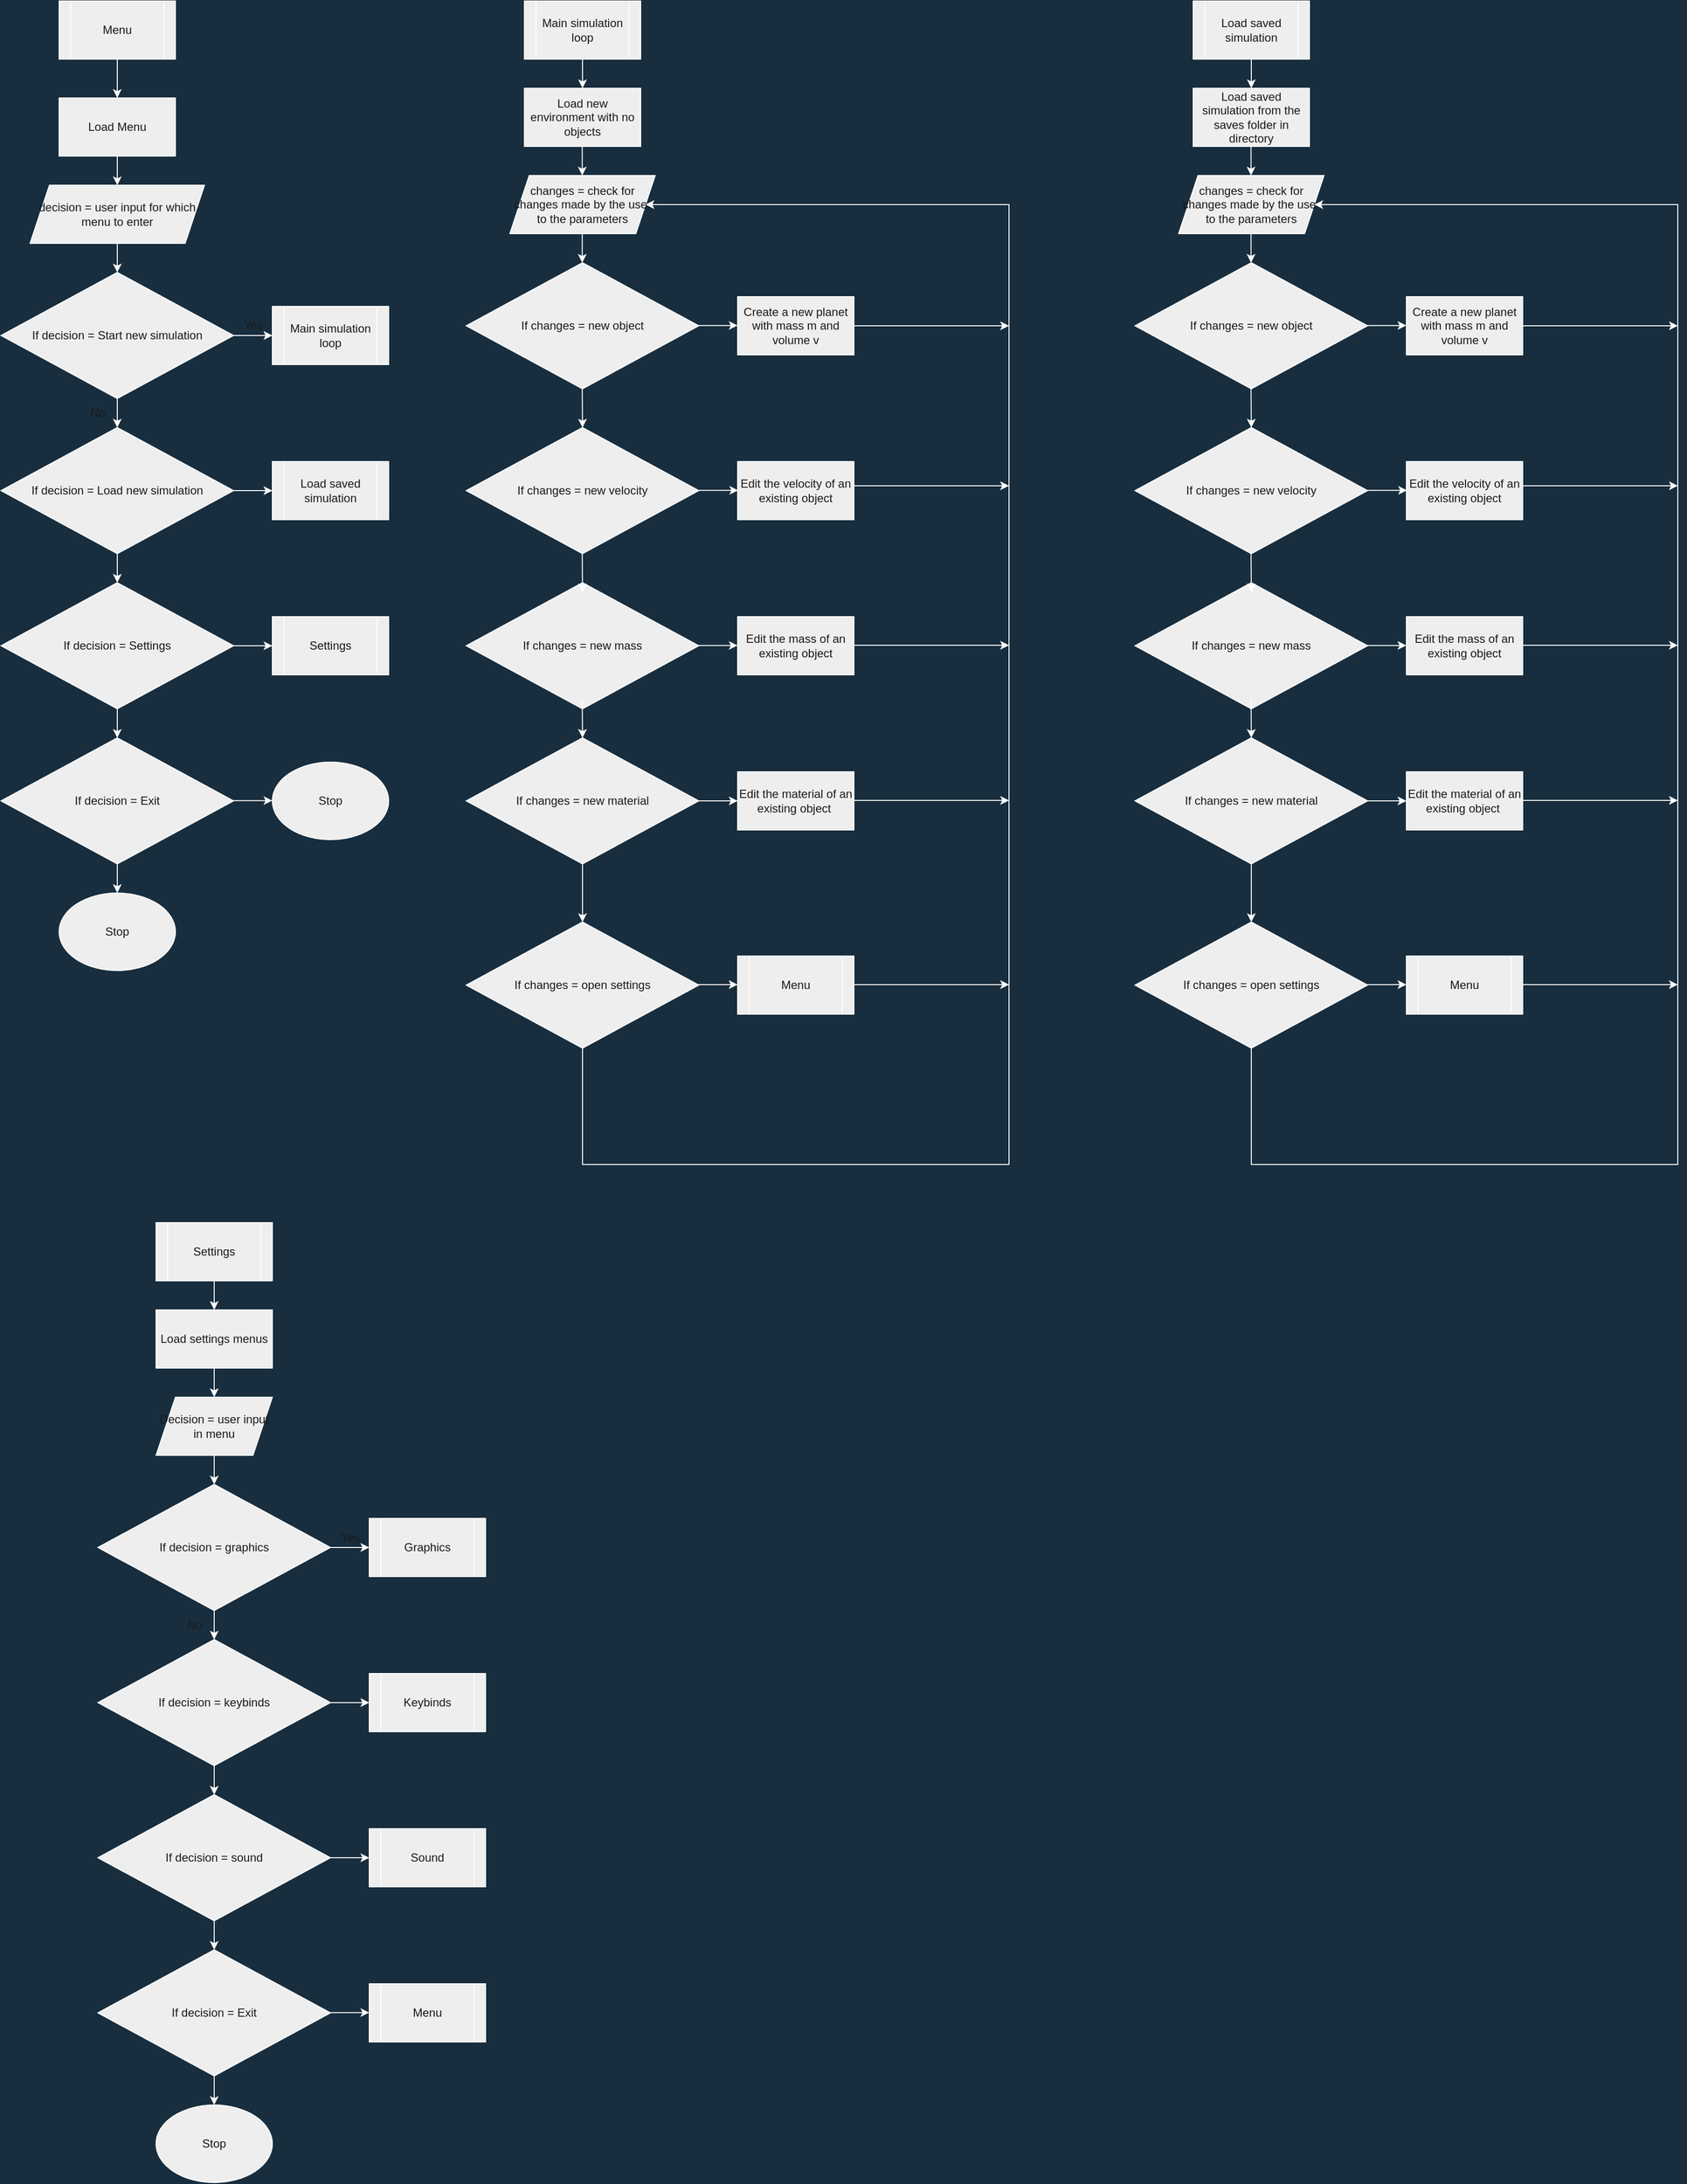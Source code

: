 <mxfile version="20.8.23" type="github">
  <diagram id="bHfhth3OuuMRID4EjOSA" name="Page-1">
    <mxGraphModel dx="5736" dy="3152" grid="1" gridSize="10" guides="1" tooltips="1" connect="1" arrows="1" fold="1" page="1" pageScale="1" pageWidth="2339" pageHeight="3300" background="#182E3E" math="0" shadow="0">
      <root>
        <mxCell id="0" />
        <mxCell id="1" parent="0" />
        <mxCell id="kDJT2uJxDYfJFHl3nCD_-2" value="Load Menu" style="whiteSpace=wrap;html=1;labelBackgroundColor=none;fillColor=#EEEEEE;strokeColor=#FFFFFF;fontColor=#1A1A1A;rounded=0;" parent="1" vertex="1">
          <mxGeometry x="140" y="140" width="120" height="60" as="geometry" />
        </mxCell>
        <mxCell id="kDJT2uJxDYfJFHl3nCD_-3" value="" style="endArrow=classic;html=1;rounded=0;exitX=0.5;exitY=1;exitDx=0;exitDy=0;entryX=0.5;entryY=0;entryDx=0;entryDy=0;labelBackgroundColor=none;strokeColor=#FFFFFF;fontColor=default;" parent="1" target="kDJT2uJxDYfJFHl3nCD_-2" edge="1">
          <mxGeometry width="50" height="50" relative="1" as="geometry">
            <mxPoint x="200" y="100" as="sourcePoint" />
            <mxPoint x="540" y="260" as="targetPoint" />
          </mxGeometry>
        </mxCell>
        <mxCell id="kDJT2uJxDYfJFHl3nCD_-5" value="decision = user input for which menu to enter" style="shape=parallelogram;perimeter=parallelogramPerimeter;whiteSpace=wrap;html=1;fixedSize=1;labelBackgroundColor=none;fillColor=#EEEEEE;strokeColor=#FFFFFF;fontColor=#1A1A1A;rounded=0;" parent="1" vertex="1">
          <mxGeometry x="110" y="230" width="180" height="60" as="geometry" />
        </mxCell>
        <mxCell id="kDJT2uJxDYfJFHl3nCD_-6" value="" style="endArrow=classic;html=1;rounded=0;entryX=0.5;entryY=0;entryDx=0;entryDy=0;labelBackgroundColor=none;strokeColor=#FFFFFF;fontColor=default;" parent="1" target="kDJT2uJxDYfJFHl3nCD_-5" edge="1">
          <mxGeometry width="50" height="50" relative="1" as="geometry">
            <mxPoint x="200" y="200" as="sourcePoint" />
            <mxPoint x="250" y="150" as="targetPoint" />
          </mxGeometry>
        </mxCell>
        <mxCell id="kDJT2uJxDYfJFHl3nCD_-7" value="If decision = Start new simulation" style="rhombus;whiteSpace=wrap;html=1;labelBackgroundColor=none;fillColor=#EEEEEE;strokeColor=#FFFFFF;fontColor=#1A1A1A;rounded=0;" parent="1" vertex="1">
          <mxGeometry x="80" y="320" width="240" height="130" as="geometry" />
        </mxCell>
        <mxCell id="kDJT2uJxDYfJFHl3nCD_-8" value="" style="endArrow=classic;html=1;rounded=0;entryX=0.5;entryY=0;entryDx=0;entryDy=0;labelBackgroundColor=none;strokeColor=#FFFFFF;fontColor=default;" parent="1" target="kDJT2uJxDYfJFHl3nCD_-7" edge="1">
          <mxGeometry width="50" height="50" relative="1" as="geometry">
            <mxPoint x="200" y="290" as="sourcePoint" />
            <mxPoint x="320" y="270" as="targetPoint" />
          </mxGeometry>
        </mxCell>
        <mxCell id="kDJT2uJxDYfJFHl3nCD_-10" value="" style="endArrow=classic;html=1;rounded=0;exitX=1;exitY=0.5;exitDx=0;exitDy=0;labelBackgroundColor=none;strokeColor=#FFFFFF;fontColor=default;" parent="1" source="kDJT2uJxDYfJFHl3nCD_-7" edge="1">
          <mxGeometry width="50" height="50" relative="1" as="geometry">
            <mxPoint x="250" y="410" as="sourcePoint" />
            <mxPoint x="360" y="385" as="targetPoint" />
          </mxGeometry>
        </mxCell>
        <mxCell id="kDJT2uJxDYfJFHl3nCD_-11" value="Yes" style="text;html=1;align=center;verticalAlign=middle;resizable=0;points=[];autosize=1;strokeColor=none;fillColor=none;labelBackgroundColor=none;fontColor=#1A1A1A;rounded=0;" parent="1" vertex="1">
          <mxGeometry x="320" y="360" width="40" height="30" as="geometry" />
        </mxCell>
        <mxCell id="kDJT2uJxDYfJFHl3nCD_-12" value="Main simulation loop" style="shape=process;whiteSpace=wrap;html=1;backgroundOutline=1;labelBackgroundColor=none;fillColor=#EEEEEE;strokeColor=#FFFFFF;fontColor=#1A1A1A;rounded=0;" parent="1" vertex="1">
          <mxGeometry x="360" y="355" width="120" height="60" as="geometry" />
        </mxCell>
        <mxCell id="kDJT2uJxDYfJFHl3nCD_-13" value="" style="endArrow=classic;html=1;rounded=0;exitX=0.5;exitY=1;exitDx=0;exitDy=0;labelBackgroundColor=none;strokeColor=#FFFFFF;fontColor=default;" parent="1" source="kDJT2uJxDYfJFHl3nCD_-7" edge="1">
          <mxGeometry width="50" height="50" relative="1" as="geometry">
            <mxPoint x="250" y="470" as="sourcePoint" />
            <mxPoint x="200" y="480" as="targetPoint" />
          </mxGeometry>
        </mxCell>
        <mxCell id="kDJT2uJxDYfJFHl3nCD_-14" value="No" style="text;html=1;strokeColor=none;fillColor=none;align=center;verticalAlign=middle;whiteSpace=wrap;rounded=0;labelBackgroundColor=none;fontColor=#1A1A1A;" parent="1" vertex="1">
          <mxGeometry x="150" y="450" width="60" height="30" as="geometry" />
        </mxCell>
        <mxCell id="kDJT2uJxDYfJFHl3nCD_-15" value="If decision = Load new simulation" style="rhombus;whiteSpace=wrap;html=1;labelBackgroundColor=none;fillColor=#EEEEEE;strokeColor=#FFFFFF;fontColor=#1A1A1A;rounded=0;" parent="1" vertex="1">
          <mxGeometry x="80" y="480" width="240" height="130" as="geometry" />
        </mxCell>
        <mxCell id="kDJT2uJxDYfJFHl3nCD_-17" value="" style="endArrow=classic;html=1;rounded=0;exitX=1;exitY=0.5;exitDx=0;exitDy=0;labelBackgroundColor=none;strokeColor=#FFFFFF;fontColor=default;" parent="1" source="kDJT2uJxDYfJFHl3nCD_-15" edge="1">
          <mxGeometry width="50" height="50" relative="1" as="geometry">
            <mxPoint x="180" y="510" as="sourcePoint" />
            <mxPoint x="360" y="545" as="targetPoint" />
          </mxGeometry>
        </mxCell>
        <mxCell id="kDJT2uJxDYfJFHl3nCD_-18" value="Load saved simulation" style="shape=process;whiteSpace=wrap;html=1;backgroundOutline=1;labelBackgroundColor=none;fillColor=#EEEEEE;strokeColor=#FFFFFF;fontColor=#1A1A1A;rounded=0;" parent="1" vertex="1">
          <mxGeometry x="360" y="515" width="120" height="60" as="geometry" />
        </mxCell>
        <mxCell id="kDJT2uJxDYfJFHl3nCD_-19" value="" style="endArrow=classic;html=1;rounded=0;exitX=0.5;exitY=1;exitDx=0;exitDy=0;labelBackgroundColor=none;strokeColor=#FFFFFF;fontColor=default;" parent="1" source="kDJT2uJxDYfJFHl3nCD_-15" edge="1">
          <mxGeometry width="50" height="50" relative="1" as="geometry">
            <mxPoint x="210" y="620" as="sourcePoint" />
            <mxPoint x="200" y="640" as="targetPoint" />
          </mxGeometry>
        </mxCell>
        <mxCell id="kDJT2uJxDYfJFHl3nCD_-20" value="If decision = Settings" style="rhombus;whiteSpace=wrap;html=1;labelBackgroundColor=none;fillColor=#EEEEEE;strokeColor=#FFFFFF;fontColor=#1A1A1A;rounded=0;" parent="1" vertex="1">
          <mxGeometry x="80" y="640" width="240" height="130" as="geometry" />
        </mxCell>
        <mxCell id="kDJT2uJxDYfJFHl3nCD_-21" value="" style="endArrow=classic;html=1;rounded=0;exitX=1;exitY=0.5;exitDx=0;exitDy=0;labelBackgroundColor=none;strokeColor=#FFFFFF;fontColor=default;" parent="1" source="kDJT2uJxDYfJFHl3nCD_-20" edge="1">
          <mxGeometry width="50" height="50" relative="1" as="geometry">
            <mxPoint x="250" y="590" as="sourcePoint" />
            <mxPoint x="360" y="705" as="targetPoint" />
          </mxGeometry>
        </mxCell>
        <mxCell id="kDJT2uJxDYfJFHl3nCD_-22" value="Menu" style="shape=process;whiteSpace=wrap;html=1;backgroundOutline=1;labelBackgroundColor=none;fillColor=#EEEEEE;strokeColor=#FFFFFF;fontColor=#1A1A1A;rounded=0;" parent="1" vertex="1">
          <mxGeometry x="140" y="40" width="120" height="60" as="geometry" />
        </mxCell>
        <mxCell id="kDJT2uJxDYfJFHl3nCD_-23" value="Settings" style="shape=process;whiteSpace=wrap;html=1;backgroundOutline=1;labelBackgroundColor=none;fillColor=#EEEEEE;strokeColor=#FFFFFF;fontColor=#1A1A1A;rounded=0;" parent="1" vertex="1">
          <mxGeometry x="360" y="675" width="120" height="60" as="geometry" />
        </mxCell>
        <mxCell id="kDJT2uJxDYfJFHl3nCD_-24" value="" style="endArrow=classic;html=1;rounded=0;exitX=0.5;exitY=1;exitDx=0;exitDy=0;labelBackgroundColor=none;strokeColor=#FFFFFF;fontColor=default;" parent="1" source="kDJT2uJxDYfJFHl3nCD_-20" edge="1">
          <mxGeometry width="50" height="50" relative="1" as="geometry">
            <mxPoint x="320" y="770" as="sourcePoint" />
            <mxPoint x="200" y="800" as="targetPoint" />
          </mxGeometry>
        </mxCell>
        <mxCell id="kDJT2uJxDYfJFHl3nCD_-25" value="If decision = Exit" style="rhombus;whiteSpace=wrap;html=1;labelBackgroundColor=none;fillColor=#EEEEEE;strokeColor=#FFFFFF;fontColor=#1A1A1A;rounded=0;" parent="1" vertex="1">
          <mxGeometry x="80" y="800" width="240" height="130" as="geometry" />
        </mxCell>
        <mxCell id="kDJT2uJxDYfJFHl3nCD_-26" value="" style="endArrow=classic;html=1;rounded=0;exitX=1;exitY=0.5;exitDx=0;exitDy=0;labelBackgroundColor=none;strokeColor=#FFFFFF;fontColor=default;" parent="1" edge="1">
          <mxGeometry width="50" height="50" relative="1" as="geometry">
            <mxPoint x="320" y="864.69" as="sourcePoint" />
            <mxPoint x="360" y="864.69" as="targetPoint" />
          </mxGeometry>
        </mxCell>
        <mxCell id="kDJT2uJxDYfJFHl3nCD_-27" value="" style="endArrow=classic;html=1;rounded=0;exitX=0.5;exitY=1;exitDx=0;exitDy=0;labelBackgroundColor=none;strokeColor=#FFFFFF;fontColor=default;" parent="1" source="kDJT2uJxDYfJFHl3nCD_-25" edge="1">
          <mxGeometry width="50" height="50" relative="1" as="geometry">
            <mxPoint x="320" y="1000" as="sourcePoint" />
            <mxPoint x="200" y="960" as="targetPoint" />
          </mxGeometry>
        </mxCell>
        <mxCell id="kDJT2uJxDYfJFHl3nCD_-28" value="Stop" style="ellipse;whiteSpace=wrap;html=1;labelBackgroundColor=none;fillColor=#EEEEEE;strokeColor=#FFFFFF;fontColor=#1A1A1A;rounded=0;" parent="1" vertex="1">
          <mxGeometry x="360" y="825" width="120" height="80" as="geometry" />
        </mxCell>
        <mxCell id="kDJT2uJxDYfJFHl3nCD_-29" value="Stop" style="ellipse;whiteSpace=wrap;html=1;labelBackgroundColor=none;fillColor=#EEEEEE;strokeColor=#FFFFFF;fontColor=#1A1A1A;rounded=0;" parent="1" vertex="1">
          <mxGeometry x="140" y="960" width="120" height="80" as="geometry" />
        </mxCell>
        <mxCell id="kDJT2uJxDYfJFHl3nCD_-30" value="Main simulation loop" style="shape=process;whiteSpace=wrap;html=1;backgroundOutline=1;labelBackgroundColor=none;fillColor=#EEEEEE;strokeColor=#FFFFFF;fontColor=#1A1A1A;rounded=0;" parent="1" vertex="1">
          <mxGeometry x="620" y="40" width="120" height="60" as="geometry" />
        </mxCell>
        <mxCell id="kDJT2uJxDYfJFHl3nCD_-31" value="Load new environment with no objects" style="whiteSpace=wrap;html=1;labelBackgroundColor=none;fillColor=#EEEEEE;strokeColor=#FFFFFF;fontColor=#1A1A1A;rounded=0;" parent="1" vertex="1">
          <mxGeometry x="620" y="130" width="120" height="60" as="geometry" />
        </mxCell>
        <mxCell id="kDJT2uJxDYfJFHl3nCD_-34" value="changes = check for changes made by the user to the parameters" style="shape=parallelogram;perimeter=parallelogramPerimeter;whiteSpace=wrap;html=1;fixedSize=1;labelBackgroundColor=none;fillColor=#EEEEEE;strokeColor=#FFFFFF;fontColor=#1A1A1A;rounded=0;" parent="1" vertex="1">
          <mxGeometry x="605" y="220" width="150" height="60" as="geometry" />
        </mxCell>
        <mxCell id="kDJT2uJxDYfJFHl3nCD_-35" value="If changes = new object" style="rhombus;whiteSpace=wrap;html=1;labelBackgroundColor=none;fillColor=#EEEEEE;strokeColor=#FFFFFF;fontColor=#1A1A1A;rounded=0;" parent="1" vertex="1">
          <mxGeometry x="560" y="310" width="240" height="130" as="geometry" />
        </mxCell>
        <mxCell id="kDJT2uJxDYfJFHl3nCD_-36" value="Create a new planet with mass m and volume v" style="rounded=0;whiteSpace=wrap;html=1;labelBackgroundColor=none;fillColor=#EEEEEE;strokeColor=#FFFFFF;fontColor=#1A1A1A;" parent="1" vertex="1">
          <mxGeometry x="840" y="345" width="120" height="60" as="geometry" />
        </mxCell>
        <mxCell id="kDJT2uJxDYfJFHl3nCD_-37" value="If changes = new mass" style="rhombus;whiteSpace=wrap;html=1;labelBackgroundColor=none;fillColor=#EEEEEE;strokeColor=#FFFFFF;fontColor=#1A1A1A;rounded=0;" parent="1" vertex="1">
          <mxGeometry x="560" y="640" width="240" height="130" as="geometry" />
        </mxCell>
        <mxCell id="kDJT2uJxDYfJFHl3nCD_-38" value="Edit the velocity of an existing object" style="rounded=0;whiteSpace=wrap;html=1;labelBackgroundColor=none;fillColor=#EEEEEE;strokeColor=#FFFFFF;fontColor=#1A1A1A;" parent="1" vertex="1">
          <mxGeometry x="840" y="515" width="120" height="60" as="geometry" />
        </mxCell>
        <mxCell id="bR8AsfsdRCAZW9vsdPxq-1" value="If changes = new velocity" style="rhombus;whiteSpace=wrap;html=1;labelBackgroundColor=none;fillColor=#EEEEEE;strokeColor=#FFFFFF;fontColor=#1A1A1A;rounded=0;" vertex="1" parent="1">
          <mxGeometry x="560" y="480" width="240" height="130" as="geometry" />
        </mxCell>
        <mxCell id="bR8AsfsdRCAZW9vsdPxq-2" value="Edit the mass of an existing object" style="rounded=0;whiteSpace=wrap;html=1;labelBackgroundColor=none;fillColor=#EEEEEE;strokeColor=#FFFFFF;fontColor=#1A1A1A;" vertex="1" parent="1">
          <mxGeometry x="840" y="675" width="120" height="60" as="geometry" />
        </mxCell>
        <mxCell id="bR8AsfsdRCAZW9vsdPxq-3" value="If changes = new material" style="rhombus;whiteSpace=wrap;html=1;labelBackgroundColor=none;fillColor=#EEEEEE;strokeColor=#FFFFFF;fontColor=#1A1A1A;rounded=0;" vertex="1" parent="1">
          <mxGeometry x="560" y="800" width="240" height="130" as="geometry" />
        </mxCell>
        <mxCell id="bR8AsfsdRCAZW9vsdPxq-4" value="Edit the material of an existing object&amp;nbsp;" style="rounded=0;whiteSpace=wrap;html=1;labelBackgroundColor=none;fillColor=#EEEEEE;strokeColor=#FFFFFF;fontColor=#1A1A1A;" vertex="1" parent="1">
          <mxGeometry x="840" y="835" width="120" height="60" as="geometry" />
        </mxCell>
        <mxCell id="bR8AsfsdRCAZW9vsdPxq-5" value="" style="endArrow=classic;html=1;rounded=0;exitX=0.5;exitY=1;exitDx=0;exitDy=0;entryX=0.5;entryY=0;entryDx=0;entryDy=0;labelBackgroundColor=none;strokeColor=#FFFFFF;fontColor=default;" edge="1" parent="1" source="kDJT2uJxDYfJFHl3nCD_-30" target="kDJT2uJxDYfJFHl3nCD_-31">
          <mxGeometry width="50" height="50" relative="1" as="geometry">
            <mxPoint x="660" y="260" as="sourcePoint" />
            <mxPoint x="710" y="210" as="targetPoint" />
          </mxGeometry>
        </mxCell>
        <mxCell id="bR8AsfsdRCAZW9vsdPxq-6" value="" style="endArrow=classic;html=1;rounded=0;exitX=0.5;exitY=1;exitDx=0;exitDy=0;entryX=0.5;entryY=0;entryDx=0;entryDy=0;labelBackgroundColor=none;strokeColor=#FFFFFF;fontColor=default;" edge="1" parent="1">
          <mxGeometry width="50" height="50" relative="1" as="geometry">
            <mxPoint x="679.71" y="190" as="sourcePoint" />
            <mxPoint x="679.71" y="220" as="targetPoint" />
          </mxGeometry>
        </mxCell>
        <mxCell id="bR8AsfsdRCAZW9vsdPxq-15" value="" style="endArrow=classic;html=1;rounded=0;exitX=0.5;exitY=1;exitDx=0;exitDy=0;entryX=0.5;entryY=0;entryDx=0;entryDy=0;labelBackgroundColor=none;strokeColor=#FFFFFF;fontColor=default;" edge="1" parent="1">
          <mxGeometry width="50" height="50" relative="1" as="geometry">
            <mxPoint x="679.71" y="280" as="sourcePoint" />
            <mxPoint x="679.71" y="310" as="targetPoint" />
          </mxGeometry>
        </mxCell>
        <mxCell id="bR8AsfsdRCAZW9vsdPxq-16" value="" style="endArrow=classic;html=1;rounded=0;exitX=0.5;exitY=1;exitDx=0;exitDy=0;entryX=0.5;entryY=0;entryDx=0;entryDy=0;labelBackgroundColor=none;strokeColor=#FFFFFF;fontColor=default;" edge="1" parent="1" target="bR8AsfsdRCAZW9vsdPxq-1">
          <mxGeometry width="50" height="50" relative="1" as="geometry">
            <mxPoint x="679.71" y="440" as="sourcePoint" />
            <mxPoint x="679.71" y="470" as="targetPoint" />
          </mxGeometry>
        </mxCell>
        <mxCell id="bR8AsfsdRCAZW9vsdPxq-23" value="" style="endArrow=classic;html=1;rounded=0;exitX=0.5;exitY=1;exitDx=0;exitDy=0;entryX=0.5;entryY=0;entryDx=0;entryDy=0;labelBackgroundColor=none;strokeColor=#FFFFFF;fontColor=default;" edge="1" parent="1">
          <mxGeometry width="50" height="50" relative="1" as="geometry">
            <mxPoint x="679.71" y="610" as="sourcePoint" />
            <mxPoint x="680" y="650" as="targetPoint" />
          </mxGeometry>
        </mxCell>
        <mxCell id="bR8AsfsdRCAZW9vsdPxq-24" value="" style="endArrow=classic;html=1;rounded=0;exitX=0.5;exitY=1;exitDx=0;exitDy=0;entryX=0.5;entryY=0;entryDx=0;entryDy=0;labelBackgroundColor=none;strokeColor=#FFFFFF;fontColor=default;" edge="1" parent="1">
          <mxGeometry width="50" height="50" relative="1" as="geometry">
            <mxPoint x="679.71" y="760" as="sourcePoint" />
            <mxPoint x="680" y="800" as="targetPoint" />
          </mxGeometry>
        </mxCell>
        <mxCell id="bR8AsfsdRCAZW9vsdPxq-25" value="" style="endArrow=classic;html=1;rounded=0;exitX=0.5;exitY=1;exitDx=0;exitDy=0;entryX=0;entryY=0.5;entryDx=0;entryDy=0;labelBackgroundColor=none;strokeColor=#FFFFFF;fontColor=default;" edge="1" parent="1" target="bR8AsfsdRCAZW9vsdPxq-4">
          <mxGeometry width="50" height="50" relative="1" as="geometry">
            <mxPoint x="799.37" y="865" as="sourcePoint" />
            <mxPoint x="799.66" y="905" as="targetPoint" />
          </mxGeometry>
        </mxCell>
        <mxCell id="bR8AsfsdRCAZW9vsdPxq-26" value="" style="endArrow=classic;html=1;rounded=0;exitX=0.5;exitY=1;exitDx=0;exitDy=0;entryX=0;entryY=0.5;entryDx=0;entryDy=0;labelBackgroundColor=none;strokeColor=#FFFFFF;fontColor=default;" edge="1" parent="1">
          <mxGeometry width="50" height="50" relative="1" as="geometry">
            <mxPoint x="799.37" y="704.69" as="sourcePoint" />
            <mxPoint x="840" y="704.69" as="targetPoint" />
          </mxGeometry>
        </mxCell>
        <mxCell id="bR8AsfsdRCAZW9vsdPxq-27" value="" style="endArrow=classic;html=1;rounded=0;exitX=0.5;exitY=1;exitDx=0;exitDy=0;entryX=0;entryY=0.5;entryDx=0;entryDy=0;labelBackgroundColor=none;strokeColor=#FFFFFF;fontColor=default;" edge="1" parent="1">
          <mxGeometry width="50" height="50" relative="1" as="geometry">
            <mxPoint x="800" y="544.69" as="sourcePoint" />
            <mxPoint x="840.63" y="544.69" as="targetPoint" />
          </mxGeometry>
        </mxCell>
        <mxCell id="bR8AsfsdRCAZW9vsdPxq-28" value="" style="endArrow=classic;html=1;rounded=0;exitX=0.5;exitY=1;exitDx=0;exitDy=0;entryX=0;entryY=0.5;entryDx=0;entryDy=0;labelBackgroundColor=none;strokeColor=#FFFFFF;fontColor=default;" edge="1" parent="1">
          <mxGeometry width="50" height="50" relative="1" as="geometry">
            <mxPoint x="799.37" y="374.69" as="sourcePoint" />
            <mxPoint x="840" y="374.69" as="targetPoint" />
          </mxGeometry>
        </mxCell>
        <mxCell id="bR8AsfsdRCAZW9vsdPxq-29" value="" style="endArrow=classic;html=1;rounded=0;entryX=1;entryY=0.5;entryDx=0;entryDy=0;labelBackgroundColor=none;strokeColor=#FFFFFF;fontColor=default;exitX=0.5;exitY=1;exitDx=0;exitDy=0;" edge="1" parent="1" source="bR8AsfsdRCAZW9vsdPxq-34" target="kDJT2uJxDYfJFHl3nCD_-34">
          <mxGeometry width="50" height="50" relative="1" as="geometry">
            <mxPoint x="680" y="1180" as="sourcePoint" />
            <mxPoint x="1120" y="250" as="targetPoint" />
            <Array as="points">
              <mxPoint x="680" y="1240" />
              <mxPoint x="1120" y="1240" />
              <mxPoint x="1120" y="250" />
            </Array>
          </mxGeometry>
        </mxCell>
        <mxCell id="bR8AsfsdRCAZW9vsdPxq-30" value="" style="endArrow=classic;html=1;rounded=0;exitX=1;exitY=0.5;exitDx=0;exitDy=0;labelBackgroundColor=none;strokeColor=#FFFFFF;fontColor=default;" edge="1" parent="1" source="kDJT2uJxDYfJFHl3nCD_-36">
          <mxGeometry width="50" height="50" relative="1" as="geometry">
            <mxPoint x="970" y="470" as="sourcePoint" />
            <mxPoint x="1120" y="375" as="targetPoint" />
          </mxGeometry>
        </mxCell>
        <mxCell id="bR8AsfsdRCAZW9vsdPxq-31" value="" style="endArrow=classic;html=1;rounded=0;exitX=1;exitY=0.5;exitDx=0;exitDy=0;labelBackgroundColor=none;strokeColor=#FFFFFF;fontColor=default;" edge="1" parent="1">
          <mxGeometry width="50" height="50" relative="1" as="geometry">
            <mxPoint x="960" y="540" as="sourcePoint" />
            <mxPoint x="1120" y="540" as="targetPoint" />
          </mxGeometry>
        </mxCell>
        <mxCell id="bR8AsfsdRCAZW9vsdPxq-32" value="" style="endArrow=classic;html=1;rounded=0;exitX=1;exitY=0.5;exitDx=0;exitDy=0;labelBackgroundColor=none;strokeColor=#FFFFFF;fontColor=default;" edge="1" parent="1">
          <mxGeometry width="50" height="50" relative="1" as="geometry">
            <mxPoint x="960" y="704.5" as="sourcePoint" />
            <mxPoint x="1120" y="704.5" as="targetPoint" />
          </mxGeometry>
        </mxCell>
        <mxCell id="bR8AsfsdRCAZW9vsdPxq-33" value="" style="endArrow=classic;html=1;rounded=0;exitX=1;exitY=0.5;exitDx=0;exitDy=0;labelBackgroundColor=none;strokeColor=#FFFFFF;fontColor=default;" edge="1" parent="1">
          <mxGeometry width="50" height="50" relative="1" as="geometry">
            <mxPoint x="960" y="864.5" as="sourcePoint" />
            <mxPoint x="1120" y="864.5" as="targetPoint" />
          </mxGeometry>
        </mxCell>
        <mxCell id="bR8AsfsdRCAZW9vsdPxq-34" value="If changes = open settings" style="rhombus;whiteSpace=wrap;html=1;labelBackgroundColor=none;fillColor=#EEEEEE;strokeColor=#FFFFFF;fontColor=#1A1A1A;rounded=0;" vertex="1" parent="1">
          <mxGeometry x="560" y="990" width="240" height="130" as="geometry" />
        </mxCell>
        <mxCell id="bR8AsfsdRCAZW9vsdPxq-35" value="" style="endArrow=classic;html=1;rounded=0;strokeColor=#FFFFFF;fontColor=default;exitX=0.5;exitY=1;exitDx=0;exitDy=0;entryX=0.5;entryY=0;entryDx=0;entryDy=0;labelBackgroundColor=none;" edge="1" parent="1" source="bR8AsfsdRCAZW9vsdPxq-3" target="bR8AsfsdRCAZW9vsdPxq-34">
          <mxGeometry width="50" height="50" relative="1" as="geometry">
            <mxPoint x="710" y="1000" as="sourcePoint" />
            <mxPoint x="760" y="950" as="targetPoint" />
          </mxGeometry>
        </mxCell>
        <mxCell id="bR8AsfsdRCAZW9vsdPxq-37" value="Menu" style="shape=process;whiteSpace=wrap;html=1;backgroundOutline=1;strokeColor=#FFFFFF;fontColor=#1A1A1A;fillColor=#EEEEEE;rounded=0;labelBackgroundColor=none;" vertex="1" parent="1">
          <mxGeometry x="840" y="1025" width="120" height="60" as="geometry" />
        </mxCell>
        <mxCell id="bR8AsfsdRCAZW9vsdPxq-38" value="" style="endArrow=classic;html=1;rounded=0;exitX=0.5;exitY=1;exitDx=0;exitDy=0;entryX=0;entryY=0.5;entryDx=0;entryDy=0;labelBackgroundColor=none;strokeColor=#FFFFFF;fontColor=default;" edge="1" parent="1">
          <mxGeometry width="50" height="50" relative="1" as="geometry">
            <mxPoint x="799.37" y="1054.52" as="sourcePoint" />
            <mxPoint x="840" y="1054.52" as="targetPoint" />
          </mxGeometry>
        </mxCell>
        <mxCell id="bR8AsfsdRCAZW9vsdPxq-39" value="" style="endArrow=classic;html=1;rounded=0;exitX=1;exitY=0.5;exitDx=0;exitDy=0;labelBackgroundColor=none;strokeColor=#FFFFFF;fontColor=default;" edge="1" parent="1">
          <mxGeometry width="50" height="50" relative="1" as="geometry">
            <mxPoint x="960" y="1054.52" as="sourcePoint" />
            <mxPoint x="1120" y="1054.52" as="targetPoint" />
          </mxGeometry>
        </mxCell>
        <mxCell id="bR8AsfsdRCAZW9vsdPxq-40" value="Load saved simulation" style="shape=process;whiteSpace=wrap;html=1;backgroundOutline=1;labelBackgroundColor=none;fillColor=#EEEEEE;strokeColor=#FFFFFF;fontColor=#1A1A1A;rounded=0;" vertex="1" parent="1">
          <mxGeometry x="1310" y="40" width="120" height="60" as="geometry" />
        </mxCell>
        <mxCell id="bR8AsfsdRCAZW9vsdPxq-41" value="Load saved simulation from the saves folder in directory" style="whiteSpace=wrap;html=1;labelBackgroundColor=none;fillColor=#EEEEEE;strokeColor=#FFFFFF;fontColor=#1A1A1A;rounded=0;" vertex="1" parent="1">
          <mxGeometry x="1310" y="130" width="120" height="60" as="geometry" />
        </mxCell>
        <mxCell id="bR8AsfsdRCAZW9vsdPxq-42" value="changes = check for changes made by the user to the parameters" style="shape=parallelogram;perimeter=parallelogramPerimeter;whiteSpace=wrap;html=1;fixedSize=1;labelBackgroundColor=none;fillColor=#EEEEEE;strokeColor=#FFFFFF;fontColor=#1A1A1A;rounded=0;" vertex="1" parent="1">
          <mxGeometry x="1295" y="220" width="150" height="60" as="geometry" />
        </mxCell>
        <mxCell id="bR8AsfsdRCAZW9vsdPxq-43" value="If changes = new object" style="rhombus;whiteSpace=wrap;html=1;labelBackgroundColor=none;fillColor=#EEEEEE;strokeColor=#FFFFFF;fontColor=#1A1A1A;rounded=0;" vertex="1" parent="1">
          <mxGeometry x="1250" y="310" width="240" height="130" as="geometry" />
        </mxCell>
        <mxCell id="bR8AsfsdRCAZW9vsdPxq-44" value="Create a new planet with mass m and volume v" style="rounded=0;whiteSpace=wrap;html=1;labelBackgroundColor=none;fillColor=#EEEEEE;strokeColor=#FFFFFF;fontColor=#1A1A1A;" vertex="1" parent="1">
          <mxGeometry x="1530" y="345" width="120" height="60" as="geometry" />
        </mxCell>
        <mxCell id="bR8AsfsdRCAZW9vsdPxq-45" value="If changes = new mass" style="rhombus;whiteSpace=wrap;html=1;labelBackgroundColor=none;fillColor=#EEEEEE;strokeColor=#FFFFFF;fontColor=#1A1A1A;rounded=0;" vertex="1" parent="1">
          <mxGeometry x="1250" y="640" width="240" height="130" as="geometry" />
        </mxCell>
        <mxCell id="bR8AsfsdRCAZW9vsdPxq-46" value="Edit the velocity of an existing object" style="rounded=0;whiteSpace=wrap;html=1;labelBackgroundColor=none;fillColor=#EEEEEE;strokeColor=#FFFFFF;fontColor=#1A1A1A;" vertex="1" parent="1">
          <mxGeometry x="1530" y="515" width="120" height="60" as="geometry" />
        </mxCell>
        <mxCell id="bR8AsfsdRCAZW9vsdPxq-47" value="If changes = new velocity" style="rhombus;whiteSpace=wrap;html=1;labelBackgroundColor=none;fillColor=#EEEEEE;strokeColor=#FFFFFF;fontColor=#1A1A1A;rounded=0;" vertex="1" parent="1">
          <mxGeometry x="1250" y="480" width="240" height="130" as="geometry" />
        </mxCell>
        <mxCell id="bR8AsfsdRCAZW9vsdPxq-48" value="Edit the mass of an existing object" style="rounded=0;whiteSpace=wrap;html=1;labelBackgroundColor=none;fillColor=#EEEEEE;strokeColor=#FFFFFF;fontColor=#1A1A1A;" vertex="1" parent="1">
          <mxGeometry x="1530" y="675" width="120" height="60" as="geometry" />
        </mxCell>
        <mxCell id="bR8AsfsdRCAZW9vsdPxq-49" value="If changes = new material" style="rhombus;whiteSpace=wrap;html=1;labelBackgroundColor=none;fillColor=#EEEEEE;strokeColor=#FFFFFF;fontColor=#1A1A1A;rounded=0;" vertex="1" parent="1">
          <mxGeometry x="1250" y="800" width="240" height="130" as="geometry" />
        </mxCell>
        <mxCell id="bR8AsfsdRCAZW9vsdPxq-50" value="Edit the material of an existing object&amp;nbsp;" style="rounded=0;whiteSpace=wrap;html=1;labelBackgroundColor=none;fillColor=#EEEEEE;strokeColor=#FFFFFF;fontColor=#1A1A1A;" vertex="1" parent="1">
          <mxGeometry x="1530" y="835" width="120" height="60" as="geometry" />
        </mxCell>
        <mxCell id="bR8AsfsdRCAZW9vsdPxq-51" value="" style="endArrow=classic;html=1;rounded=0;exitX=0.5;exitY=1;exitDx=0;exitDy=0;entryX=0.5;entryY=0;entryDx=0;entryDy=0;labelBackgroundColor=none;strokeColor=#FFFFFF;fontColor=default;" edge="1" parent="1" source="bR8AsfsdRCAZW9vsdPxq-40" target="bR8AsfsdRCAZW9vsdPxq-41">
          <mxGeometry width="50" height="50" relative="1" as="geometry">
            <mxPoint x="1350" y="260" as="sourcePoint" />
            <mxPoint x="1400" y="210" as="targetPoint" />
          </mxGeometry>
        </mxCell>
        <mxCell id="bR8AsfsdRCAZW9vsdPxq-52" value="" style="endArrow=classic;html=1;rounded=0;exitX=0.5;exitY=1;exitDx=0;exitDy=0;entryX=0.5;entryY=0;entryDx=0;entryDy=0;labelBackgroundColor=none;strokeColor=#FFFFFF;fontColor=default;" edge="1" parent="1">
          <mxGeometry width="50" height="50" relative="1" as="geometry">
            <mxPoint x="1369.71" y="190" as="sourcePoint" />
            <mxPoint x="1369.71" y="220" as="targetPoint" />
          </mxGeometry>
        </mxCell>
        <mxCell id="bR8AsfsdRCAZW9vsdPxq-53" value="" style="endArrow=classic;html=1;rounded=0;exitX=0.5;exitY=1;exitDx=0;exitDy=0;entryX=0.5;entryY=0;entryDx=0;entryDy=0;labelBackgroundColor=none;strokeColor=#FFFFFF;fontColor=default;" edge="1" parent="1">
          <mxGeometry width="50" height="50" relative="1" as="geometry">
            <mxPoint x="1369.71" y="280" as="sourcePoint" />
            <mxPoint x="1369.71" y="310" as="targetPoint" />
          </mxGeometry>
        </mxCell>
        <mxCell id="bR8AsfsdRCAZW9vsdPxq-54" value="" style="endArrow=classic;html=1;rounded=0;exitX=0.5;exitY=1;exitDx=0;exitDy=0;entryX=0.5;entryY=0;entryDx=0;entryDy=0;labelBackgroundColor=none;strokeColor=#FFFFFF;fontColor=default;" edge="1" parent="1" target="bR8AsfsdRCAZW9vsdPxq-47">
          <mxGeometry width="50" height="50" relative="1" as="geometry">
            <mxPoint x="1369.71" y="440" as="sourcePoint" />
            <mxPoint x="1369.71" y="470" as="targetPoint" />
          </mxGeometry>
        </mxCell>
        <mxCell id="bR8AsfsdRCAZW9vsdPxq-55" value="" style="endArrow=classic;html=1;rounded=0;exitX=0.5;exitY=1;exitDx=0;exitDy=0;entryX=0.5;entryY=0;entryDx=0;entryDy=0;labelBackgroundColor=none;strokeColor=#FFFFFF;fontColor=default;" edge="1" parent="1">
          <mxGeometry width="50" height="50" relative="1" as="geometry">
            <mxPoint x="1369.71" y="610" as="sourcePoint" />
            <mxPoint x="1370" y="650" as="targetPoint" />
          </mxGeometry>
        </mxCell>
        <mxCell id="bR8AsfsdRCAZW9vsdPxq-56" value="" style="endArrow=classic;html=1;rounded=0;exitX=0.5;exitY=1;exitDx=0;exitDy=0;entryX=0.5;entryY=0;entryDx=0;entryDy=0;labelBackgroundColor=none;strokeColor=#FFFFFF;fontColor=default;" edge="1" parent="1">
          <mxGeometry width="50" height="50" relative="1" as="geometry">
            <mxPoint x="1369.71" y="760" as="sourcePoint" />
            <mxPoint x="1370" y="800" as="targetPoint" />
          </mxGeometry>
        </mxCell>
        <mxCell id="bR8AsfsdRCAZW9vsdPxq-57" value="" style="endArrow=classic;html=1;rounded=0;exitX=0.5;exitY=1;exitDx=0;exitDy=0;entryX=0;entryY=0.5;entryDx=0;entryDy=0;labelBackgroundColor=none;strokeColor=#FFFFFF;fontColor=default;" edge="1" parent="1" target="bR8AsfsdRCAZW9vsdPxq-50">
          <mxGeometry width="50" height="50" relative="1" as="geometry">
            <mxPoint x="1489.37" y="865" as="sourcePoint" />
            <mxPoint x="1489.66" y="905" as="targetPoint" />
          </mxGeometry>
        </mxCell>
        <mxCell id="bR8AsfsdRCAZW9vsdPxq-58" value="" style="endArrow=classic;html=1;rounded=0;exitX=0.5;exitY=1;exitDx=0;exitDy=0;entryX=0;entryY=0.5;entryDx=0;entryDy=0;labelBackgroundColor=none;strokeColor=#FFFFFF;fontColor=default;" edge="1" parent="1">
          <mxGeometry width="50" height="50" relative="1" as="geometry">
            <mxPoint x="1489.37" y="704.69" as="sourcePoint" />
            <mxPoint x="1530" y="704.69" as="targetPoint" />
          </mxGeometry>
        </mxCell>
        <mxCell id="bR8AsfsdRCAZW9vsdPxq-59" value="" style="endArrow=classic;html=1;rounded=0;exitX=0.5;exitY=1;exitDx=0;exitDy=0;entryX=0;entryY=0.5;entryDx=0;entryDy=0;labelBackgroundColor=none;strokeColor=#FFFFFF;fontColor=default;" edge="1" parent="1">
          <mxGeometry width="50" height="50" relative="1" as="geometry">
            <mxPoint x="1490" y="544.69" as="sourcePoint" />
            <mxPoint x="1530.63" y="544.69" as="targetPoint" />
          </mxGeometry>
        </mxCell>
        <mxCell id="bR8AsfsdRCAZW9vsdPxq-60" value="" style="endArrow=classic;html=1;rounded=0;exitX=0.5;exitY=1;exitDx=0;exitDy=0;entryX=0;entryY=0.5;entryDx=0;entryDy=0;labelBackgroundColor=none;strokeColor=#FFFFFF;fontColor=default;" edge="1" parent="1">
          <mxGeometry width="50" height="50" relative="1" as="geometry">
            <mxPoint x="1489.37" y="374.69" as="sourcePoint" />
            <mxPoint x="1530" y="374.69" as="targetPoint" />
          </mxGeometry>
        </mxCell>
        <mxCell id="bR8AsfsdRCAZW9vsdPxq-61" value="" style="endArrow=classic;html=1;rounded=0;entryX=1;entryY=0.5;entryDx=0;entryDy=0;labelBackgroundColor=none;strokeColor=#FFFFFF;fontColor=default;exitX=0.5;exitY=1;exitDx=0;exitDy=0;" edge="1" parent="1" source="bR8AsfsdRCAZW9vsdPxq-66" target="bR8AsfsdRCAZW9vsdPxq-42">
          <mxGeometry width="50" height="50" relative="1" as="geometry">
            <mxPoint x="1370" y="1180" as="sourcePoint" />
            <mxPoint x="1810" y="250" as="targetPoint" />
            <Array as="points">
              <mxPoint x="1370" y="1240" />
              <mxPoint x="1810" y="1240" />
              <mxPoint x="1810" y="250" />
            </Array>
          </mxGeometry>
        </mxCell>
        <mxCell id="bR8AsfsdRCAZW9vsdPxq-62" value="" style="endArrow=classic;html=1;rounded=0;exitX=1;exitY=0.5;exitDx=0;exitDy=0;labelBackgroundColor=none;strokeColor=#FFFFFF;fontColor=default;" edge="1" parent="1" source="bR8AsfsdRCAZW9vsdPxq-44">
          <mxGeometry width="50" height="50" relative="1" as="geometry">
            <mxPoint x="1660" y="470" as="sourcePoint" />
            <mxPoint x="1810" y="375" as="targetPoint" />
          </mxGeometry>
        </mxCell>
        <mxCell id="bR8AsfsdRCAZW9vsdPxq-63" value="" style="endArrow=classic;html=1;rounded=0;exitX=1;exitY=0.5;exitDx=0;exitDy=0;labelBackgroundColor=none;strokeColor=#FFFFFF;fontColor=default;" edge="1" parent="1">
          <mxGeometry width="50" height="50" relative="1" as="geometry">
            <mxPoint x="1650" y="540" as="sourcePoint" />
            <mxPoint x="1810" y="540" as="targetPoint" />
          </mxGeometry>
        </mxCell>
        <mxCell id="bR8AsfsdRCAZW9vsdPxq-64" value="" style="endArrow=classic;html=1;rounded=0;exitX=1;exitY=0.5;exitDx=0;exitDy=0;labelBackgroundColor=none;strokeColor=#FFFFFF;fontColor=default;" edge="1" parent="1">
          <mxGeometry width="50" height="50" relative="1" as="geometry">
            <mxPoint x="1650" y="704.5" as="sourcePoint" />
            <mxPoint x="1810" y="704.5" as="targetPoint" />
          </mxGeometry>
        </mxCell>
        <mxCell id="bR8AsfsdRCAZW9vsdPxq-65" value="" style="endArrow=classic;html=1;rounded=0;exitX=1;exitY=0.5;exitDx=0;exitDy=0;labelBackgroundColor=none;strokeColor=#FFFFFF;fontColor=default;" edge="1" parent="1">
          <mxGeometry width="50" height="50" relative="1" as="geometry">
            <mxPoint x="1650" y="864.5" as="sourcePoint" />
            <mxPoint x="1810" y="864.5" as="targetPoint" />
          </mxGeometry>
        </mxCell>
        <mxCell id="bR8AsfsdRCAZW9vsdPxq-66" value="If changes = open settings" style="rhombus;whiteSpace=wrap;html=1;labelBackgroundColor=none;fillColor=#EEEEEE;strokeColor=#FFFFFF;fontColor=#1A1A1A;rounded=0;" vertex="1" parent="1">
          <mxGeometry x="1250" y="990" width="240" height="130" as="geometry" />
        </mxCell>
        <mxCell id="bR8AsfsdRCAZW9vsdPxq-67" value="" style="endArrow=classic;html=1;rounded=0;strokeColor=#FFFFFF;fontColor=default;exitX=0.5;exitY=1;exitDx=0;exitDy=0;entryX=0.5;entryY=0;entryDx=0;entryDy=0;labelBackgroundColor=none;" edge="1" parent="1" source="bR8AsfsdRCAZW9vsdPxq-49" target="bR8AsfsdRCAZW9vsdPxq-66">
          <mxGeometry width="50" height="50" relative="1" as="geometry">
            <mxPoint x="1400" y="1000" as="sourcePoint" />
            <mxPoint x="1450" y="950" as="targetPoint" />
          </mxGeometry>
        </mxCell>
        <mxCell id="bR8AsfsdRCAZW9vsdPxq-68" value="Menu" style="shape=process;whiteSpace=wrap;html=1;backgroundOutline=1;strokeColor=#FFFFFF;fontColor=#1A1A1A;fillColor=#EEEEEE;rounded=0;labelBackgroundColor=none;" vertex="1" parent="1">
          <mxGeometry x="1530" y="1025" width="120" height="60" as="geometry" />
        </mxCell>
        <mxCell id="bR8AsfsdRCAZW9vsdPxq-69" value="" style="endArrow=classic;html=1;rounded=0;exitX=0.5;exitY=1;exitDx=0;exitDy=0;entryX=0;entryY=0.5;entryDx=0;entryDy=0;labelBackgroundColor=none;strokeColor=#FFFFFF;fontColor=default;" edge="1" parent="1">
          <mxGeometry width="50" height="50" relative="1" as="geometry">
            <mxPoint x="1489.37" y="1054.52" as="sourcePoint" />
            <mxPoint x="1530" y="1054.52" as="targetPoint" />
          </mxGeometry>
        </mxCell>
        <mxCell id="bR8AsfsdRCAZW9vsdPxq-70" value="" style="endArrow=classic;html=1;rounded=0;exitX=1;exitY=0.5;exitDx=0;exitDy=0;labelBackgroundColor=none;strokeColor=#FFFFFF;fontColor=default;" edge="1" parent="1">
          <mxGeometry width="50" height="50" relative="1" as="geometry">
            <mxPoint x="1650" y="1054.52" as="sourcePoint" />
            <mxPoint x="1810" y="1054.52" as="targetPoint" />
          </mxGeometry>
        </mxCell>
        <mxCell id="bR8AsfsdRCAZW9vsdPxq-95" style="edgeStyle=orthogonalEdgeStyle;rounded=0;orthogonalLoop=1;jettySize=auto;html=1;entryX=0.5;entryY=0;entryDx=0;entryDy=0;strokeColor=#FFFFFF;fontColor=#FFFFFF;" edge="1" parent="1" source="bR8AsfsdRCAZW9vsdPxq-71" target="bR8AsfsdRCAZW9vsdPxq-72">
          <mxGeometry relative="1" as="geometry" />
        </mxCell>
        <mxCell id="bR8AsfsdRCAZW9vsdPxq-71" value="Settings" style="shape=process;whiteSpace=wrap;html=1;backgroundOutline=1;labelBackgroundColor=none;fillColor=#EEEEEE;strokeColor=#FFFFFF;fontColor=#1A1A1A;" vertex="1" parent="1">
          <mxGeometry x="240" y="1300" width="120" height="60" as="geometry" />
        </mxCell>
        <mxCell id="bR8AsfsdRCAZW9vsdPxq-94" style="edgeStyle=orthogonalEdgeStyle;rounded=0;orthogonalLoop=1;jettySize=auto;html=1;strokeColor=#FFFFFF;fontColor=#FFFFFF;" edge="1" parent="1" source="bR8AsfsdRCAZW9vsdPxq-72" target="bR8AsfsdRCAZW9vsdPxq-73">
          <mxGeometry relative="1" as="geometry" />
        </mxCell>
        <mxCell id="bR8AsfsdRCAZW9vsdPxq-72" value="Load settings menus" style="rounded=0;whiteSpace=wrap;html=1;strokeColor=#FFFFFF;fontColor=#1A1A1A;fillColor=#EEEEEE;" vertex="1" parent="1">
          <mxGeometry x="240" y="1390" width="120" height="60" as="geometry" />
        </mxCell>
        <mxCell id="bR8AsfsdRCAZW9vsdPxq-73" value="Decision = user input in menu" style="shape=parallelogram;perimeter=parallelogramPerimeter;whiteSpace=wrap;html=1;fixedSize=1;strokeColor=#FFFFFF;fontColor=#1A1A1A;fillColor=#EEEEEE;" vertex="1" parent="1">
          <mxGeometry x="240" y="1480" width="120" height="60" as="geometry" />
        </mxCell>
        <mxCell id="bR8AsfsdRCAZW9vsdPxq-74" value="If decision = graphics" style="rhombus;whiteSpace=wrap;html=1;labelBackgroundColor=none;fillColor=#EEEEEE;strokeColor=#FFFFFF;fontColor=#1A1A1A;rounded=0;" vertex="1" parent="1">
          <mxGeometry x="180" y="1570" width="240" height="130" as="geometry" />
        </mxCell>
        <mxCell id="bR8AsfsdRCAZW9vsdPxq-75" value="" style="endArrow=classic;html=1;rounded=0;entryX=0.5;entryY=0;entryDx=0;entryDy=0;labelBackgroundColor=none;strokeColor=#FFFFFF;fontColor=default;" edge="1" parent="1" target="bR8AsfsdRCAZW9vsdPxq-74">
          <mxGeometry width="50" height="50" relative="1" as="geometry">
            <mxPoint x="300" y="1540" as="sourcePoint" />
            <mxPoint x="420" y="1520" as="targetPoint" />
          </mxGeometry>
        </mxCell>
        <mxCell id="bR8AsfsdRCAZW9vsdPxq-76" value="" style="endArrow=classic;html=1;rounded=0;exitX=1;exitY=0.5;exitDx=0;exitDy=0;labelBackgroundColor=none;strokeColor=#FFFFFF;fontColor=default;" edge="1" parent="1" source="bR8AsfsdRCAZW9vsdPxq-74">
          <mxGeometry width="50" height="50" relative="1" as="geometry">
            <mxPoint x="350" y="1660" as="sourcePoint" />
            <mxPoint x="460" y="1635" as="targetPoint" />
          </mxGeometry>
        </mxCell>
        <mxCell id="bR8AsfsdRCAZW9vsdPxq-77" value="Yes" style="text;html=1;align=center;verticalAlign=middle;resizable=0;points=[];autosize=1;strokeColor=none;fillColor=none;labelBackgroundColor=none;fontColor=#1A1A1A;rounded=0;" vertex="1" parent="1">
          <mxGeometry x="420" y="1610" width="40" height="30" as="geometry" />
        </mxCell>
        <mxCell id="bR8AsfsdRCAZW9vsdPxq-78" value="" style="endArrow=classic;html=1;rounded=0;exitX=0.5;exitY=1;exitDx=0;exitDy=0;labelBackgroundColor=none;strokeColor=#FFFFFF;fontColor=default;" edge="1" parent="1" source="bR8AsfsdRCAZW9vsdPxq-74">
          <mxGeometry width="50" height="50" relative="1" as="geometry">
            <mxPoint x="350" y="1720" as="sourcePoint" />
            <mxPoint x="300" y="1730" as="targetPoint" />
          </mxGeometry>
        </mxCell>
        <mxCell id="bR8AsfsdRCAZW9vsdPxq-79" value="No" style="text;html=1;strokeColor=none;fillColor=none;align=center;verticalAlign=middle;whiteSpace=wrap;rounded=0;labelBackgroundColor=none;fontColor=#1A1A1A;" vertex="1" parent="1">
          <mxGeometry x="250" y="1700" width="60" height="30" as="geometry" />
        </mxCell>
        <mxCell id="bR8AsfsdRCAZW9vsdPxq-80" value="If decision = keybinds" style="rhombus;whiteSpace=wrap;html=1;labelBackgroundColor=none;fillColor=#EEEEEE;strokeColor=#FFFFFF;fontColor=#1A1A1A;rounded=0;" vertex="1" parent="1">
          <mxGeometry x="180" y="1730" width="240" height="130" as="geometry" />
        </mxCell>
        <mxCell id="bR8AsfsdRCAZW9vsdPxq-81" value="" style="endArrow=classic;html=1;rounded=0;exitX=1;exitY=0.5;exitDx=0;exitDy=0;labelBackgroundColor=none;strokeColor=#FFFFFF;fontColor=default;" edge="1" parent="1" source="bR8AsfsdRCAZW9vsdPxq-80">
          <mxGeometry width="50" height="50" relative="1" as="geometry">
            <mxPoint x="280" y="1760" as="sourcePoint" />
            <mxPoint x="460" y="1795" as="targetPoint" />
          </mxGeometry>
        </mxCell>
        <mxCell id="bR8AsfsdRCAZW9vsdPxq-82" value="" style="endArrow=classic;html=1;rounded=0;exitX=0.5;exitY=1;exitDx=0;exitDy=0;labelBackgroundColor=none;strokeColor=#FFFFFF;fontColor=default;" edge="1" parent="1" source="bR8AsfsdRCAZW9vsdPxq-80">
          <mxGeometry width="50" height="50" relative="1" as="geometry">
            <mxPoint x="310" y="1870" as="sourcePoint" />
            <mxPoint x="300" y="1890" as="targetPoint" />
          </mxGeometry>
        </mxCell>
        <mxCell id="bR8AsfsdRCAZW9vsdPxq-83" value="If decision = sound" style="rhombus;whiteSpace=wrap;html=1;labelBackgroundColor=none;fillColor=#EEEEEE;strokeColor=#FFFFFF;fontColor=#1A1A1A;rounded=0;" vertex="1" parent="1">
          <mxGeometry x="180" y="1890" width="240" height="130" as="geometry" />
        </mxCell>
        <mxCell id="bR8AsfsdRCAZW9vsdPxq-84" value="" style="endArrow=classic;html=1;rounded=0;exitX=1;exitY=0.5;exitDx=0;exitDy=0;labelBackgroundColor=none;strokeColor=#FFFFFF;fontColor=default;" edge="1" parent="1" source="bR8AsfsdRCAZW9vsdPxq-83">
          <mxGeometry width="50" height="50" relative="1" as="geometry">
            <mxPoint x="350" y="1840" as="sourcePoint" />
            <mxPoint x="460" y="1955" as="targetPoint" />
          </mxGeometry>
        </mxCell>
        <mxCell id="bR8AsfsdRCAZW9vsdPxq-85" value="" style="endArrow=classic;html=1;rounded=0;exitX=0.5;exitY=1;exitDx=0;exitDy=0;labelBackgroundColor=none;strokeColor=#FFFFFF;fontColor=default;" edge="1" parent="1" source="bR8AsfsdRCAZW9vsdPxq-83">
          <mxGeometry width="50" height="50" relative="1" as="geometry">
            <mxPoint x="420" y="2020" as="sourcePoint" />
            <mxPoint x="300" y="2050" as="targetPoint" />
          </mxGeometry>
        </mxCell>
        <mxCell id="bR8AsfsdRCAZW9vsdPxq-86" value="If decision = Exit" style="rhombus;whiteSpace=wrap;html=1;labelBackgroundColor=none;fillColor=#EEEEEE;strokeColor=#FFFFFF;fontColor=#1A1A1A;rounded=0;" vertex="1" parent="1">
          <mxGeometry x="180" y="2050" width="240" height="130" as="geometry" />
        </mxCell>
        <mxCell id="bR8AsfsdRCAZW9vsdPxq-87" value="" style="endArrow=classic;html=1;rounded=0;exitX=1;exitY=0.5;exitDx=0;exitDy=0;labelBackgroundColor=none;strokeColor=#FFFFFF;fontColor=default;" edge="1" parent="1">
          <mxGeometry width="50" height="50" relative="1" as="geometry">
            <mxPoint x="420" y="2114.69" as="sourcePoint" />
            <mxPoint x="460" y="2114.69" as="targetPoint" />
          </mxGeometry>
        </mxCell>
        <mxCell id="bR8AsfsdRCAZW9vsdPxq-88" value="" style="endArrow=classic;html=1;rounded=0;exitX=0.5;exitY=1;exitDx=0;exitDy=0;labelBackgroundColor=none;strokeColor=#FFFFFF;fontColor=default;" edge="1" parent="1" source="bR8AsfsdRCAZW9vsdPxq-86">
          <mxGeometry width="50" height="50" relative="1" as="geometry">
            <mxPoint x="420" y="2250" as="sourcePoint" />
            <mxPoint x="300" y="2210" as="targetPoint" />
          </mxGeometry>
        </mxCell>
        <mxCell id="bR8AsfsdRCAZW9vsdPxq-89" value="Graphics" style="shape=process;whiteSpace=wrap;html=1;backgroundOutline=1;strokeColor=#FFFFFF;fontColor=#1A1A1A;fillColor=#EEEEEE;" vertex="1" parent="1">
          <mxGeometry x="460" y="1605" width="120" height="60" as="geometry" />
        </mxCell>
        <mxCell id="bR8AsfsdRCAZW9vsdPxq-90" value="Keybinds" style="shape=process;whiteSpace=wrap;html=1;backgroundOutline=1;strokeColor=#FFFFFF;fontColor=#1A1A1A;fillColor=#EEEEEE;" vertex="1" parent="1">
          <mxGeometry x="460" y="1765" width="120" height="60" as="geometry" />
        </mxCell>
        <mxCell id="bR8AsfsdRCAZW9vsdPxq-91" value="Menu" style="shape=process;whiteSpace=wrap;html=1;backgroundOutline=1;strokeColor=#FFFFFF;fontColor=#1A1A1A;fillColor=#EEEEEE;" vertex="1" parent="1">
          <mxGeometry x="460" y="2085" width="120" height="60" as="geometry" />
        </mxCell>
        <mxCell id="bR8AsfsdRCAZW9vsdPxq-92" value="Sound" style="shape=process;whiteSpace=wrap;html=1;backgroundOutline=1;strokeColor=#FFFFFF;fontColor=#1A1A1A;fillColor=#EEEEEE;" vertex="1" parent="1">
          <mxGeometry x="460" y="1925" width="120" height="60" as="geometry" />
        </mxCell>
        <mxCell id="bR8AsfsdRCAZW9vsdPxq-93" value="Stop" style="ellipse;whiteSpace=wrap;html=1;strokeColor=#FFFFFF;fontColor=#1A1A1A;fillColor=#EEEEEE;" vertex="1" parent="1">
          <mxGeometry x="240" y="2210" width="120" height="80" as="geometry" />
        </mxCell>
      </root>
    </mxGraphModel>
  </diagram>
</mxfile>
